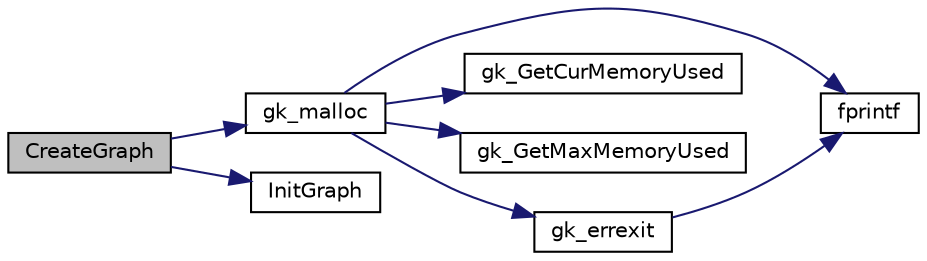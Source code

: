 digraph "CreateGraph"
{
  edge [fontname="Helvetica",fontsize="10",labelfontname="Helvetica",labelfontsize="10"];
  node [fontname="Helvetica",fontsize="10",shape=record];
  rankdir="LR";
  Node0 [label="CreateGraph",height=0.2,width=0.4,color="black", fillcolor="grey75", style="filled", fontcolor="black"];
  Node0 -> Node1 [color="midnightblue",fontsize="10",style="solid",fontname="Helvetica"];
  Node1 [label="gk_malloc",height=0.2,width=0.4,color="black", fillcolor="white", style="filled",URL="$d3/d5a/gk__proto_8h.html#aba6f76f5c67b9b7e9c2e45988d3d3e9d"];
  Node1 -> Node2 [color="midnightblue",fontsize="10",style="solid",fontname="Helvetica"];
  Node2 [label="fprintf",height=0.2,width=0.4,color="black", fillcolor="white", style="filled",URL="$d2/d8c/examplehs038_8m.html#ae272956ea74f28b2f067d455fead331f"];
  Node1 -> Node3 [color="midnightblue",fontsize="10",style="solid",fontname="Helvetica"];
  Node3 [label="gk_GetCurMemoryUsed",height=0.2,width=0.4,color="black", fillcolor="white", style="filled",URL="$df/dd5/memory_8c.html#ad2327b94227019b6753b6b09400c0522"];
  Node1 -> Node4 [color="midnightblue",fontsize="10",style="solid",fontname="Helvetica"];
  Node4 [label="gk_GetMaxMemoryUsed",height=0.2,width=0.4,color="black", fillcolor="white", style="filled",URL="$df/dd5/memory_8c.html#a656fd5266ae12a96e53125486f8fea52"];
  Node1 -> Node5 [color="midnightblue",fontsize="10",style="solid",fontname="Helvetica"];
  Node5 [label="gk_errexit",height=0.2,width=0.4,color="black", fillcolor="white", style="filled",URL="$db/dcc/error_8c.html#a4c320c13bcdc9967613253ef4c73f59f"];
  Node5 -> Node2 [color="midnightblue",fontsize="10",style="solid",fontname="Helvetica"];
  Node0 -> Node6 [color="midnightblue",fontsize="10",style="solid",fontname="Helvetica"];
  Node6 [label="InitGraph",height=0.2,width=0.4,color="black", fillcolor="white", style="filled",URL="$d2/d04/metis-5_81_80_2libmetis_2graph_8c.html#af046766ada304a0cf49db44b544810a8"];
}
